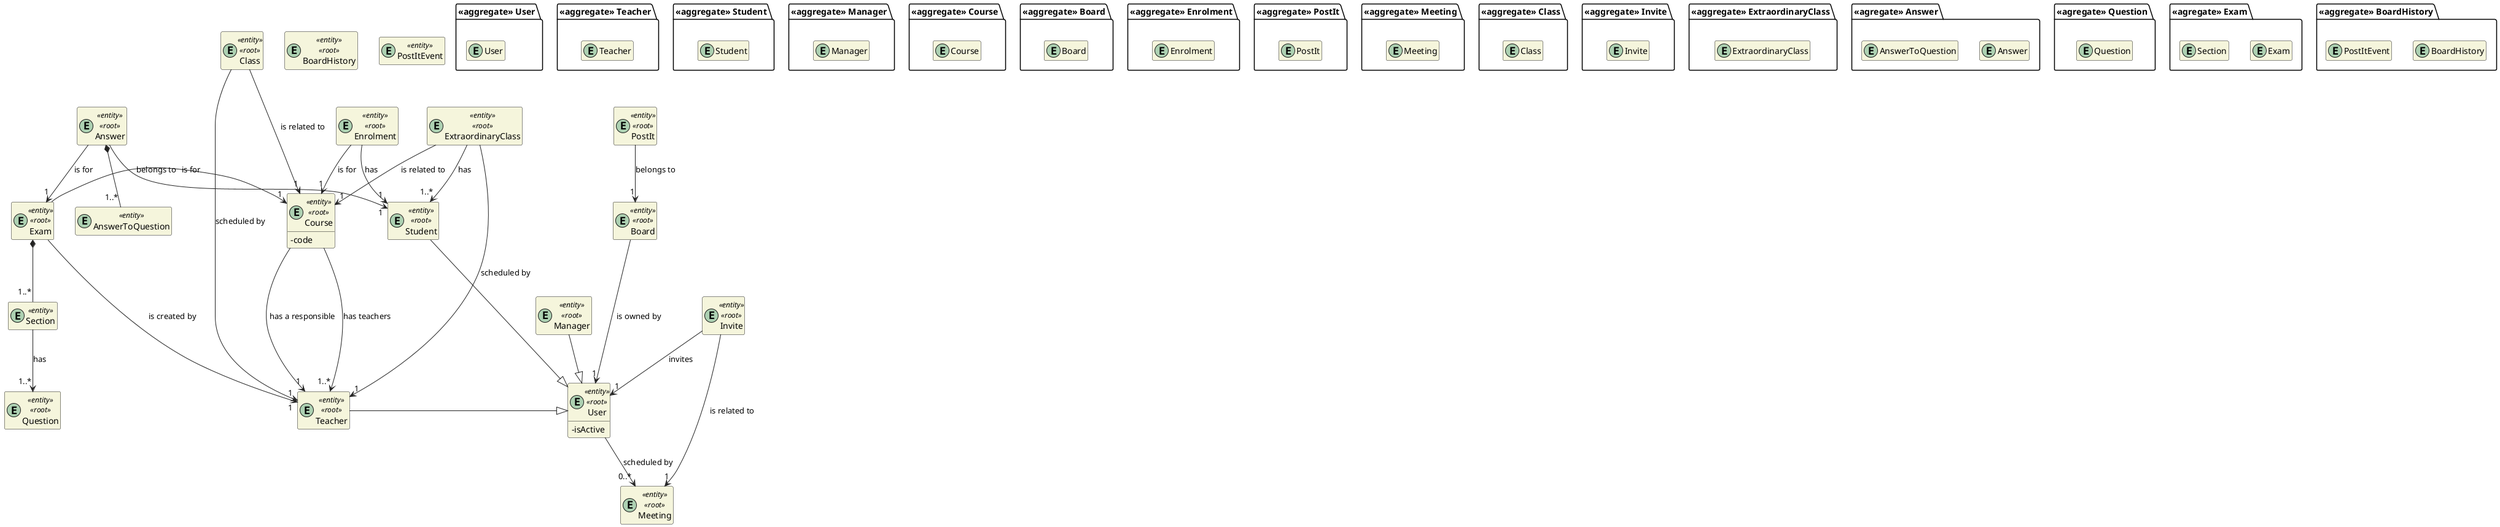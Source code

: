 @startuml DM
'https://plantuml.com/class-diagram

skinparam classAttributeIconSize 0
hide empty attributes
hide empty methods
skinparam classBackgroundColor beige
skinparam ArrowColor #222222

package "<<aggregate>> User" {
  entity User
}

entity User <<entity>> <<root>> {
  - isActive
}

package "<<aggregate>> Teacher" {
  entity Teacher
}

entity Teacher <<entity>> <<root>> {

}

package "<<aggregate>> Student" {
  entity Student
}

entity Student <<entity>> <<root>> {

}

package "<<aggregate>> Manager" {
  entity Manager
}

entity Manager <<entity>> <<root>> {

}

package "<<aggregate>> Course" {
  entity Course
}

entity Course <<entity>> <<root>> {
  - code
}

package "<<aggregate>> Board" {
  entity Board
}

entity Board <<entity>> <<root>> {
}

package "<<aggregate>> Enrolment" {
  entity Enrolment
}

entity Enrolment <<entity>> <<root>> {
}

package "<<aggregate>> PostIt" {
  entity PostIt
}

entity PostIt <<entity>> <<root>> {

}

package "<<aggregate>> Meeting" {
  entity Meeting
}

entity Meeting <<entity>> <<root>> {

}

package "<<aggregate>> Class" {
  entity Class
}

entity Class <<entity>> <<root>> {

}

package "<<aggregate>> Invite" {
  entity Invite
}

entity Invite <<entity>> <<root>> {

}

package "<<aggregate>> ExtraordinaryClass" {
  entity ExtraordinaryClass
}

entity ExtraordinaryClass <<entity>> <<root>> {

}

package "<<agregate>> Answer" {
  entity Answer
  entity AnswerToQuestion
}

package "<<agregate>> Question" {
  entity Question
}

entity Question <<entity>> <<root>> {}
entity Answer <<entity>> <<root>> {}
entity AnswerToQuestion <<entity>> {}

Answer *-- "1..*" AnswerToQuestion

package "<<agregate>> Exam" {
  entity Exam
  entity Section
}

entity Exam <<entity>> <<root>> {}
entity Section <<entity>> {}

package "<<aggregate>> BoardHistory" {
  entity BoardHistory

  entity PostItEvent
}

entity BoardHistory <<entity>> <<root>> {

}

entity PostItEvent <<entity>> {

}

Exam *-- "1..*" Section
Section --> "1..*" Question : has

entity Answer <<entity>> <<root>> {

}

Teacher -|> User
Student --|> User
Manager --|> User

Course ---> "1..*" Teacher : has teachers
Course --> "1" Teacher : has a responsible

Enrolment --> "1" Student : has
Enrolment --> "1" Course : is for

Board ---> "1" User : is owned by

PostIt --> "1" Board: belongs to


Exam -> "1" Course : is for
Exam --> "1" Teacher : is created by

Invite --> "1" User : invites
Invite --> "1" Meeting : is related to

Class ---> "1" Course : is related to
Class ---> "1" Teacher : scheduled by
User --> "0..*" Meeting : scheduled by

ExtraordinaryClass --> "1" Teacher : scheduled by
ExtraordinaryClass --> "1..*" Student : has
ExtraordinaryClass --> "1" Course : is related to

Answer --> "1" Student : belongs to
Answer --> "1" Exam : is for

@enduml
